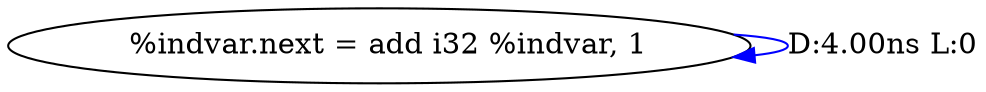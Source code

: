 digraph {
Node0x3fb8720[label="  %indvar.next = add i32 %indvar, 1"];
Node0x3fb8720 -> Node0x3fb8720[label="D:4.00ns L:0",color=blue];
}
